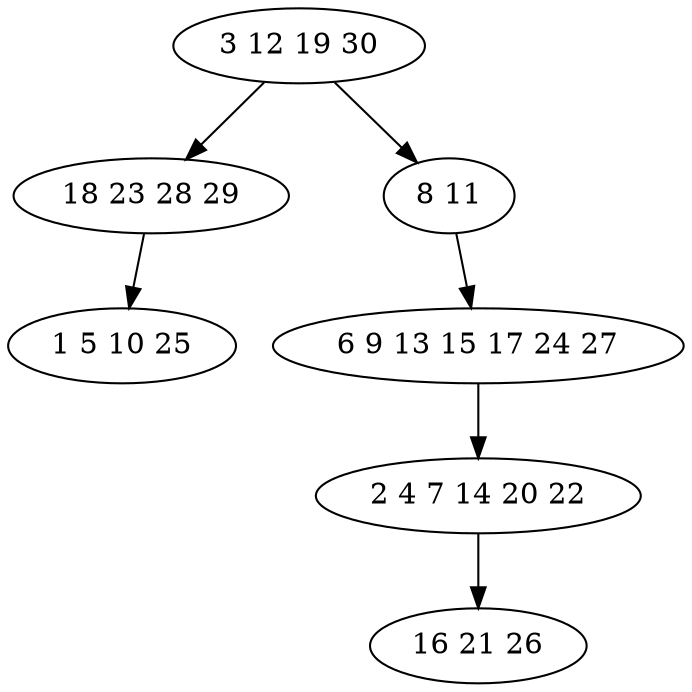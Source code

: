 digraph true_tree {
	"0" -> "1"
	"0" -> "2"
	"1" -> "3"
	"2" -> "4"
	"4" -> "5"
	"5" -> "6"
	"0" [label="3 12 19 30"];
	"1" [label="18 23 28 29"];
	"2" [label="8 11"];
	"3" [label="1 5 10 25"];
	"4" [label="6 9 13 15 17 24 27"];
	"5" [label="2 4 7 14 20 22"];
	"6" [label="16 21 26"];
}
